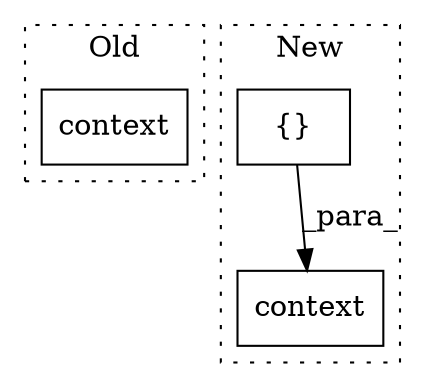 digraph G {
subgraph cluster0 {
1 [label="context" a="32" s="376" l="9" shape="box"];
label = "Old";
style="dotted";
}
subgraph cluster1 {
2 [label="context" a="32" s="376,452" l="8,1" shape="box"];
3 [label="{}" a="4" s="435,449" l="1,1" shape="box"];
label = "New";
style="dotted";
}
3 -> 2 [label="_para_"];
}